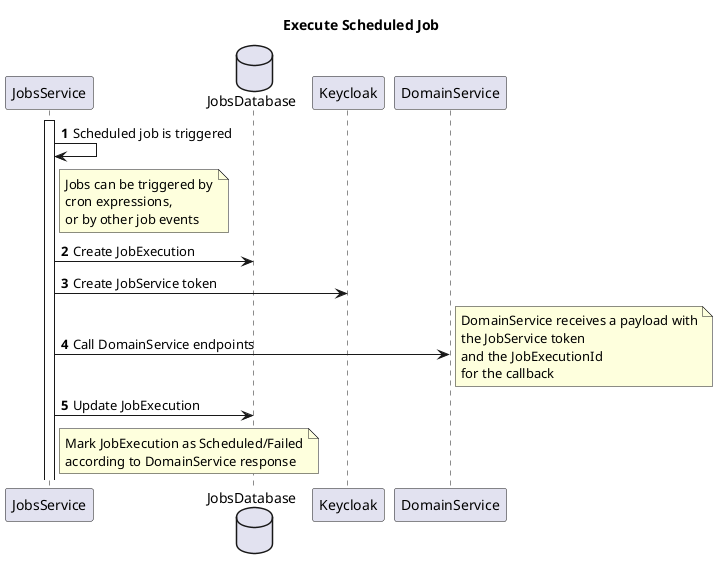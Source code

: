 @startuml
'https://plantuml.com/sequence-diagram

autonumber

title: "Execute Scheduled Job"

activate JobsService
JobsService -> JobsService: Scheduled job is triggered
note right of JobsService
    Jobs can be triggered by
    cron expressions,
    or by other job events
end note
database JobsDatabase
JobsService -> JobsDatabase: Create JobExecution
JobsService -> Keycloak: Create JobService token
JobsService -> DomainService: Call DomainService endpoints

note right
    DomainService receives a payload with
    the JobService token
    and the JobExecutionId
    for the callback
end note

JobsService -> JobsDatabase: Update JobExecution

note right of JobsService
    Mark JobExecution as Scheduled/Failed
    according to DomainService response
end note

@enduml